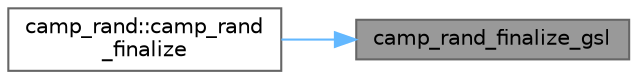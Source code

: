 digraph "camp_rand_finalize_gsl"
{
 // LATEX_PDF_SIZE
  bgcolor="transparent";
  edge [fontname=Helvetica,fontsize=10,labelfontname=Helvetica,labelfontsize=10];
  node [fontname=Helvetica,fontsize=10,shape=box,height=0.2,width=0.4];
  rankdir="RL";
  Node1 [label="camp_rand_finalize_gsl",height=0.2,width=0.4,color="gray40", fillcolor="grey60", style="filled", fontcolor="black",tooltip="Cleanup and deallocate the random number generator."];
  Node1 -> Node2 [dir="back",color="steelblue1",style="solid"];
  Node2 [label="camp_rand::camp_rand\l_finalize",height=0.2,width=0.4,color="grey40", fillcolor="white", style="filled",URL="$namespacecamp__rand.html#a67fe9351306f38d3024e6aea4220e3c8",tooltip="Cleanup the random number generator."];
}

